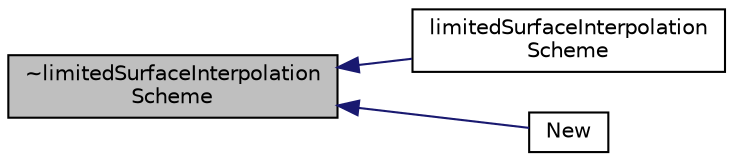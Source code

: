 digraph "~limitedSurfaceInterpolationScheme"
{
  bgcolor="transparent";
  edge [fontname="Helvetica",fontsize="10",labelfontname="Helvetica",labelfontsize="10"];
  node [fontname="Helvetica",fontsize="10",shape=record];
  rankdir="LR";
  Node74 [label="~limitedSurfaceInterpolation\lScheme",height=0.2,width=0.4,color="black", fillcolor="grey75", style="filled", fontcolor="black"];
  Node74 -> Node75 [dir="back",color="midnightblue",fontsize="10",style="solid",fontname="Helvetica"];
  Node75 [label="limitedSurfaceInterpolation\lScheme",height=0.2,width=0.4,color="black",URL="$a23865.html#a4c0e48ec75f4c1664396ed3d68d3282f",tooltip="Construct from mesh and Istream. "];
  Node74 -> Node76 [dir="back",color="midnightblue",fontsize="10",style="solid",fontname="Helvetica"];
  Node76 [label="New",height=0.2,width=0.4,color="black",URL="$a23865.html#a38b82060c0561d8adc86234c8f87ee1d",tooltip="Return new tmp interpolation scheme. "];
}
